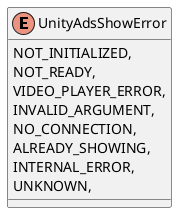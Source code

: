 @startuml
enum UnityAdsShowError {
    NOT_INITIALIZED,
    NOT_READY,
    VIDEO_PLAYER_ERROR,
    INVALID_ARGUMENT,
    NO_CONNECTION,
    ALREADY_SHOWING,
    INTERNAL_ERROR,
    UNKNOWN,
}
@enduml
